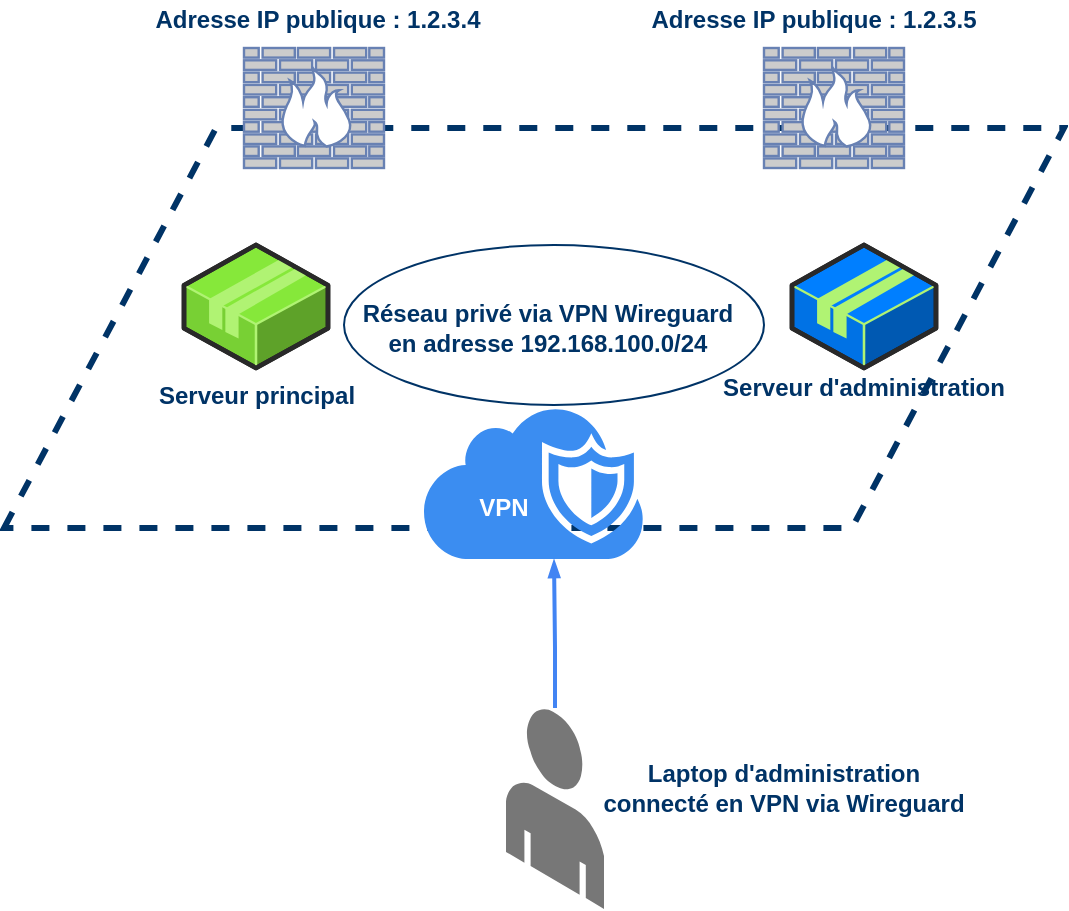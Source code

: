 <mxfile version="13.5.5" type="github">
  <diagram id="lejjNn5GJbrfdVNx11HZ" name="Page-1">
    <mxGraphModel dx="868" dy="425" grid="1" gridSize="10" guides="1" tooltips="1" connect="1" arrows="1" fold="1" page="1" pageScale="1" pageWidth="827" pageHeight="1169" math="0" shadow="0">
      <root>
        <mxCell id="0" />
        <mxCell id="1" parent="0" />
        <mxCell id="E_-bmu4fmeF-Qz2Fk6lD-6" value="" style="shape=parallelogram;perimeter=parallelogramPerimeter;whiteSpace=wrap;html=1;shadow=0;strokeWidth=3;dashed=1;strokeColor=#003366;" parent="1" vertex="1">
          <mxGeometry x="320" y="350" width="530" height="200" as="geometry" />
        </mxCell>
        <mxCell id="E_-bmu4fmeF-Qz2Fk6lD-3" value="&lt;b&gt;&lt;font color=&quot;#003366&quot;&gt;Serveur principal&lt;br&gt;&lt;/font&gt;&lt;/b&gt;" style="verticalLabelPosition=bottom;html=1;verticalAlign=top;strokeWidth=1;align=center;outlineConnect=0;dashed=0;outlineConnect=0;shape=mxgraph.aws3d.application2;fillColor=#86E83A;strokeColor=#B0F373;aspect=fixed;" parent="1" vertex="1">
          <mxGeometry x="410" y="408.45" width="72" height="61.55" as="geometry" />
        </mxCell>
        <mxCell id="c0aj5AkgzgIFBKRIhpNa-1" value="" style="verticalLabelPosition=bottom;html=1;verticalAlign=top;strokeWidth=1;align=center;outlineConnect=0;dashed=0;outlineConnect=0;shape=mxgraph.aws3d.application2;strokeColor=#B0F373;aspect=fixed;fillColor=#007FFF;" parent="1" vertex="1">
          <mxGeometry x="714" y="408.45" width="72" height="61.55" as="geometry" />
        </mxCell>
        <mxCell id="c0aj5AkgzgIFBKRIhpNa-4" value="&lt;b&gt;&lt;font color=&quot;#003366&quot;&gt;Serveur d&#39;administration&lt;/font&gt;&lt;/b&gt;" style="text;html=1;strokeColor=none;fillColor=none;align=center;verticalAlign=middle;whiteSpace=wrap;rounded=0;shadow=0;dashed=1;" parent="1" vertex="1">
          <mxGeometry x="650" y="470" width="200" height="20" as="geometry" />
        </mxCell>
        <mxCell id="eLec6RA0wIpfiSp1-VCb-2" value="&lt;b&gt;Adresse IP publique : 1.2.3.4&lt;/b&gt;" style="text;html=1;strokeColor=none;fillColor=none;align=center;verticalAlign=middle;whiteSpace=wrap;rounded=0;fontColor=#003366;" vertex="1" parent="1">
          <mxGeometry x="392" y="286" width="170" height="20" as="geometry" />
        </mxCell>
        <mxCell id="eLec6RA0wIpfiSp1-VCb-3" value="&lt;b&gt;Adresse IP publique : 1.2.3.5&lt;/b&gt;" style="text;html=1;strokeColor=none;fillColor=none;align=center;verticalAlign=middle;whiteSpace=wrap;rounded=0;fontColor=#003366;" vertex="1" parent="1">
          <mxGeometry x="610" y="286" width="230" height="20" as="geometry" />
        </mxCell>
        <mxCell id="eLec6RA0wIpfiSp1-VCb-14" value="" style="fontColor=#0066CC;verticalAlign=top;verticalLabelPosition=bottom;labelPosition=center;align=center;html=1;outlineConnect=0;fillColor=#CCCCCC;strokeColor=#6881B3;gradientColor=none;gradientDirection=north;strokeWidth=2;shape=mxgraph.networks.firewall;direction=east;" vertex="1" parent="1">
          <mxGeometry x="440" y="310" width="70" height="60" as="geometry" />
        </mxCell>
        <mxCell id="eLec6RA0wIpfiSp1-VCb-15" value="" style="fontColor=#0066CC;verticalAlign=top;verticalLabelPosition=bottom;labelPosition=center;align=center;html=1;outlineConnect=0;fillColor=#CCCCCC;strokeColor=#6881B3;gradientColor=none;gradientDirection=north;strokeWidth=2;shape=mxgraph.networks.firewall;" vertex="1" parent="1">
          <mxGeometry x="700" y="310" width="70" height="60" as="geometry" />
        </mxCell>
        <mxCell id="eLec6RA0wIpfiSp1-VCb-16" value="" style="html=1;aspect=fixed;strokeColor=none;shadow=0;align=center;verticalAlign=top;fillColor=#3B8DF1;shape=mxgraph.gcp2.cloud_security" vertex="1" parent="1">
          <mxGeometry x="530" y="488.45" width="110" height="77" as="geometry" />
        </mxCell>
        <mxCell id="eLec6RA0wIpfiSp1-VCb-28" value="&lt;font color=&quot;#FFFFFF&quot;&gt;&lt;b&gt;VPN&lt;/b&gt;&lt;/font&gt;" style="text;html=1;strokeColor=none;fillColor=none;align=center;verticalAlign=middle;whiteSpace=wrap;rounded=0;shadow=0;dashed=1;" vertex="1" parent="1">
          <mxGeometry x="470" y="530" width="200" height="20" as="geometry" />
        </mxCell>
        <mxCell id="eLec6RA0wIpfiSp1-VCb-30" value="" style="ellipse;whiteSpace=wrap;html=1;strokeColor=#003366;fontColor=#003366;" vertex="1" parent="1">
          <mxGeometry x="490" y="408.45" width="210" height="80" as="geometry" />
        </mxCell>
        <mxCell id="eLec6RA0wIpfiSp1-VCb-31" value="&lt;font color=&quot;#003366&quot;&gt;&lt;b&gt;Réseau privé via VPN Wireguard &lt;br&gt;en adresse 192.168.100.0/24&lt;br&gt;&lt;/b&gt;&lt;/font&gt;" style="text;html=1;strokeColor=none;fillColor=none;align=center;verticalAlign=middle;whiteSpace=wrap;rounded=0;shadow=0;dashed=1;" vertex="1" parent="1">
          <mxGeometry x="492" y="440" width="200" height="20" as="geometry" />
        </mxCell>
        <mxCell id="eLec6RA0wIpfiSp1-VCb-32" value="" style="verticalLabelPosition=bottom;html=1;verticalAlign=top;strokeWidth=1;align=center;outlineConnect=0;dashed=0;outlineConnect=0;shape=mxgraph.aws3d.end_user;strokeColor=none;fillColor=#777777;aspect=fixed;fontColor=#003366;" vertex="1" parent="1">
          <mxGeometry x="571" y="640" width="49" height="100.46" as="geometry" />
        </mxCell>
        <mxCell id="eLec6RA0wIpfiSp1-VCb-33" value="" style="edgeStyle=orthogonalEdgeStyle;fontSize=12;html=1;endArrow=blockThin;endFill=1;rounded=0;strokeWidth=2;endSize=4;startSize=4;dashed=0;strokeColor=#4284F3;entryX=0.591;entryY=1.007;entryDx=0;entryDy=0;entryPerimeter=0;" edge="1" parent="1" source="eLec6RA0wIpfiSp1-VCb-32" target="eLec6RA0wIpfiSp1-VCb-16">
          <mxGeometry width="100" relative="1" as="geometry">
            <mxPoint x="370" y="520" as="sourcePoint" />
            <mxPoint x="470" y="520" as="targetPoint" />
            <Array as="points">
              <mxPoint x="595" y="610" />
              <mxPoint x="595" y="610" />
            </Array>
          </mxGeometry>
        </mxCell>
        <mxCell id="eLec6RA0wIpfiSp1-VCb-35" value="&lt;b&gt;&lt;font color=&quot;#003366&quot;&gt;Laptop d&#39;administration&lt;br&gt;connecté en VPN via Wireguard&lt;br&gt;&lt;/font&gt;&lt;/b&gt;" style="text;html=1;strokeColor=none;fillColor=none;align=center;verticalAlign=middle;whiteSpace=wrap;rounded=0;shadow=0;dashed=1;" vertex="1" parent="1">
          <mxGeometry x="610" y="670" width="200" height="20" as="geometry" />
        </mxCell>
      </root>
    </mxGraphModel>
  </diagram>
</mxfile>
